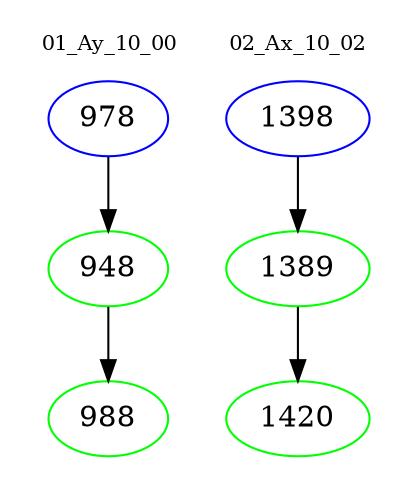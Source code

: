 digraph{
subgraph cluster_0 {
color = white
label = "01_Ay_10_00";
fontsize=10;
T0_978 [label="978", color="blue"]
T0_978 -> T0_948 [color="black"]
T0_948 [label="948", color="green"]
T0_948 -> T0_988 [color="black"]
T0_988 [label="988", color="green"]
}
subgraph cluster_1 {
color = white
label = "02_Ax_10_02";
fontsize=10;
T1_1398 [label="1398", color="blue"]
T1_1398 -> T1_1389 [color="black"]
T1_1389 [label="1389", color="green"]
T1_1389 -> T1_1420 [color="black"]
T1_1420 [label="1420", color="green"]
}
}
